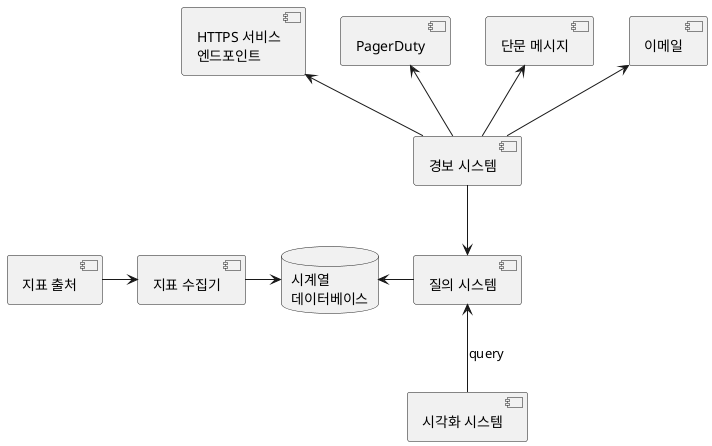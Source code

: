 @startuml
component "지표 출처" as source
component "지표 수집기" as collector
database "시계열\n데이터베이스" as db
component "질의 시스템" as query
component "시각화 시스템" as viewer
component "경보 시스템" as alert
component "이메일" as email
component "단문 메시지" as sms
component "PagerDuty" as pager
component "HTTPS 서비스\n엔드포인트" as https

source -right-> collector
collector -right-> db
query -left-> db
viewer -up-> query : query
alert -down-> query

alert -up-> email
alert -up-> sms
alert -up-> pager
alert -up-> https
@enduml